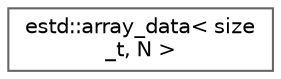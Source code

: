 digraph "Graphical Class Hierarchy"
{
 // LATEX_PDF_SIZE
  bgcolor="transparent";
  edge [fontname=Helvetica,fontsize=10,labelfontname=Helvetica,labelfontsize=10];
  node [fontname=Helvetica,fontsize=10,shape=box,height=0.2,width=0.4];
  rankdir="LR";
  Node0 [id="Node000000",label="estd::array_data\< size\l_t, N \>",height=0.2,width=0.4,color="grey40", fillcolor="white", style="filled",URL="$d9/d5b/structestd_1_1array__data.html",tooltip=" "];
}
